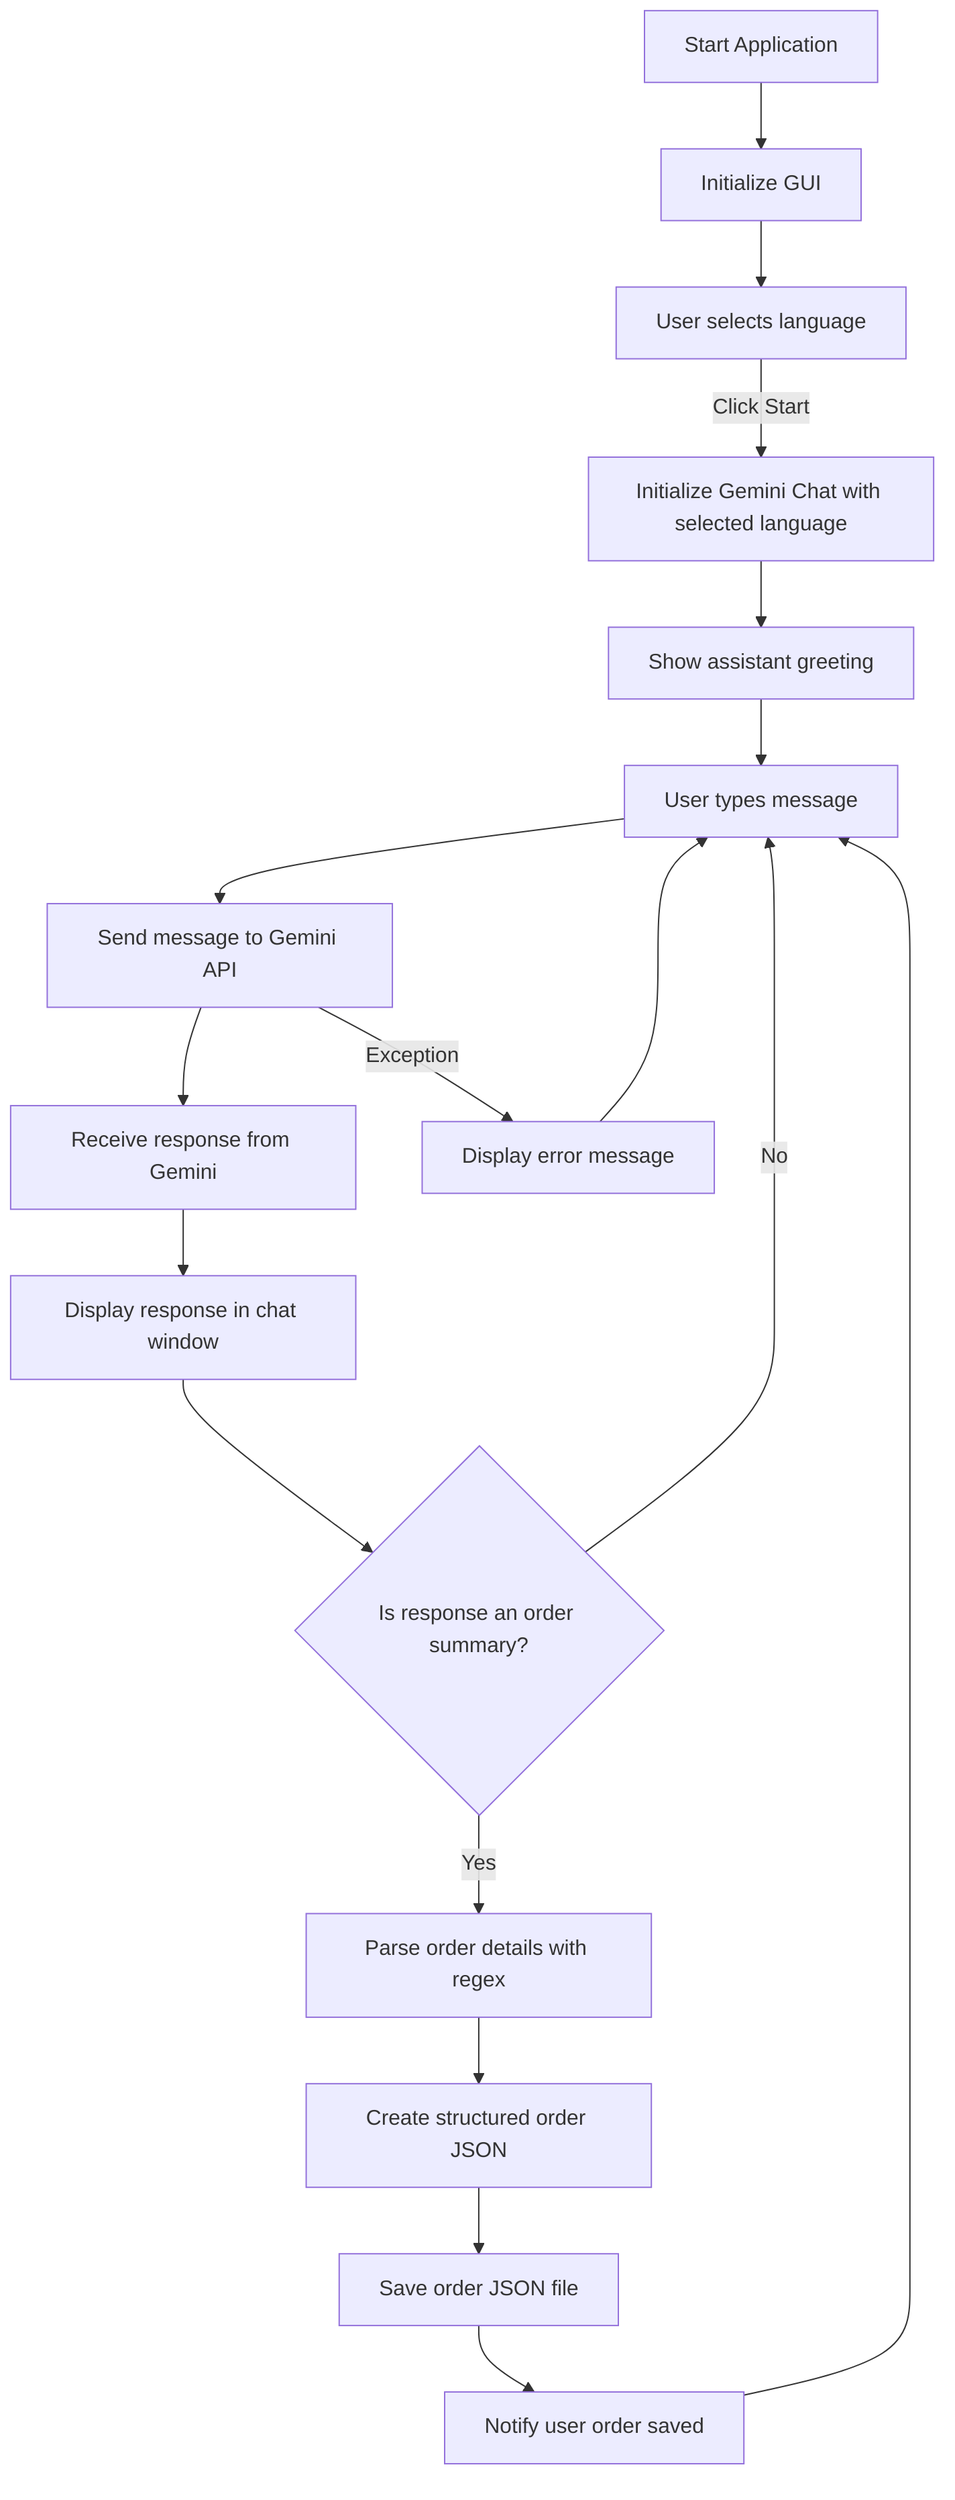 flowchart TD
    Start[Start Application] --> InitGUI[Initialize GUI]
    InitGUI --> LangSelect[User selects language]
    LangSelect -->|Click Start| InitChat[Initialize Gemini Chat with selected language]
    InitChat --> ShowWelcome[Show assistant greeting]

    ShowWelcome --> UserInput[User types message]
    UserInput --> SendMsg[Send message to Gemini API]
    SendMsg --> ReceiveResp[Receive response from Gemini]

    ReceiveResp --> DisplayResp[Display response in chat window]

    DisplayResp --> CheckOrder{Is response an order summary?}
    CheckOrder -- Yes --> ParseOrder[Parse order details with regex]
    ParseOrder --> CreateOrderJSON[Create structured order JSON]
    CreateOrderJSON --> SaveOrder[Save order JSON file]
    SaveOrder --> NotifySaved[Notify user order saved]
    NotifySaved --> UserInput

    CheckOrder -- No --> UserInput

    %% Error Handling
    SendMsg -->|Exception| ShowError[Display error message]
    ShowError --> UserInput